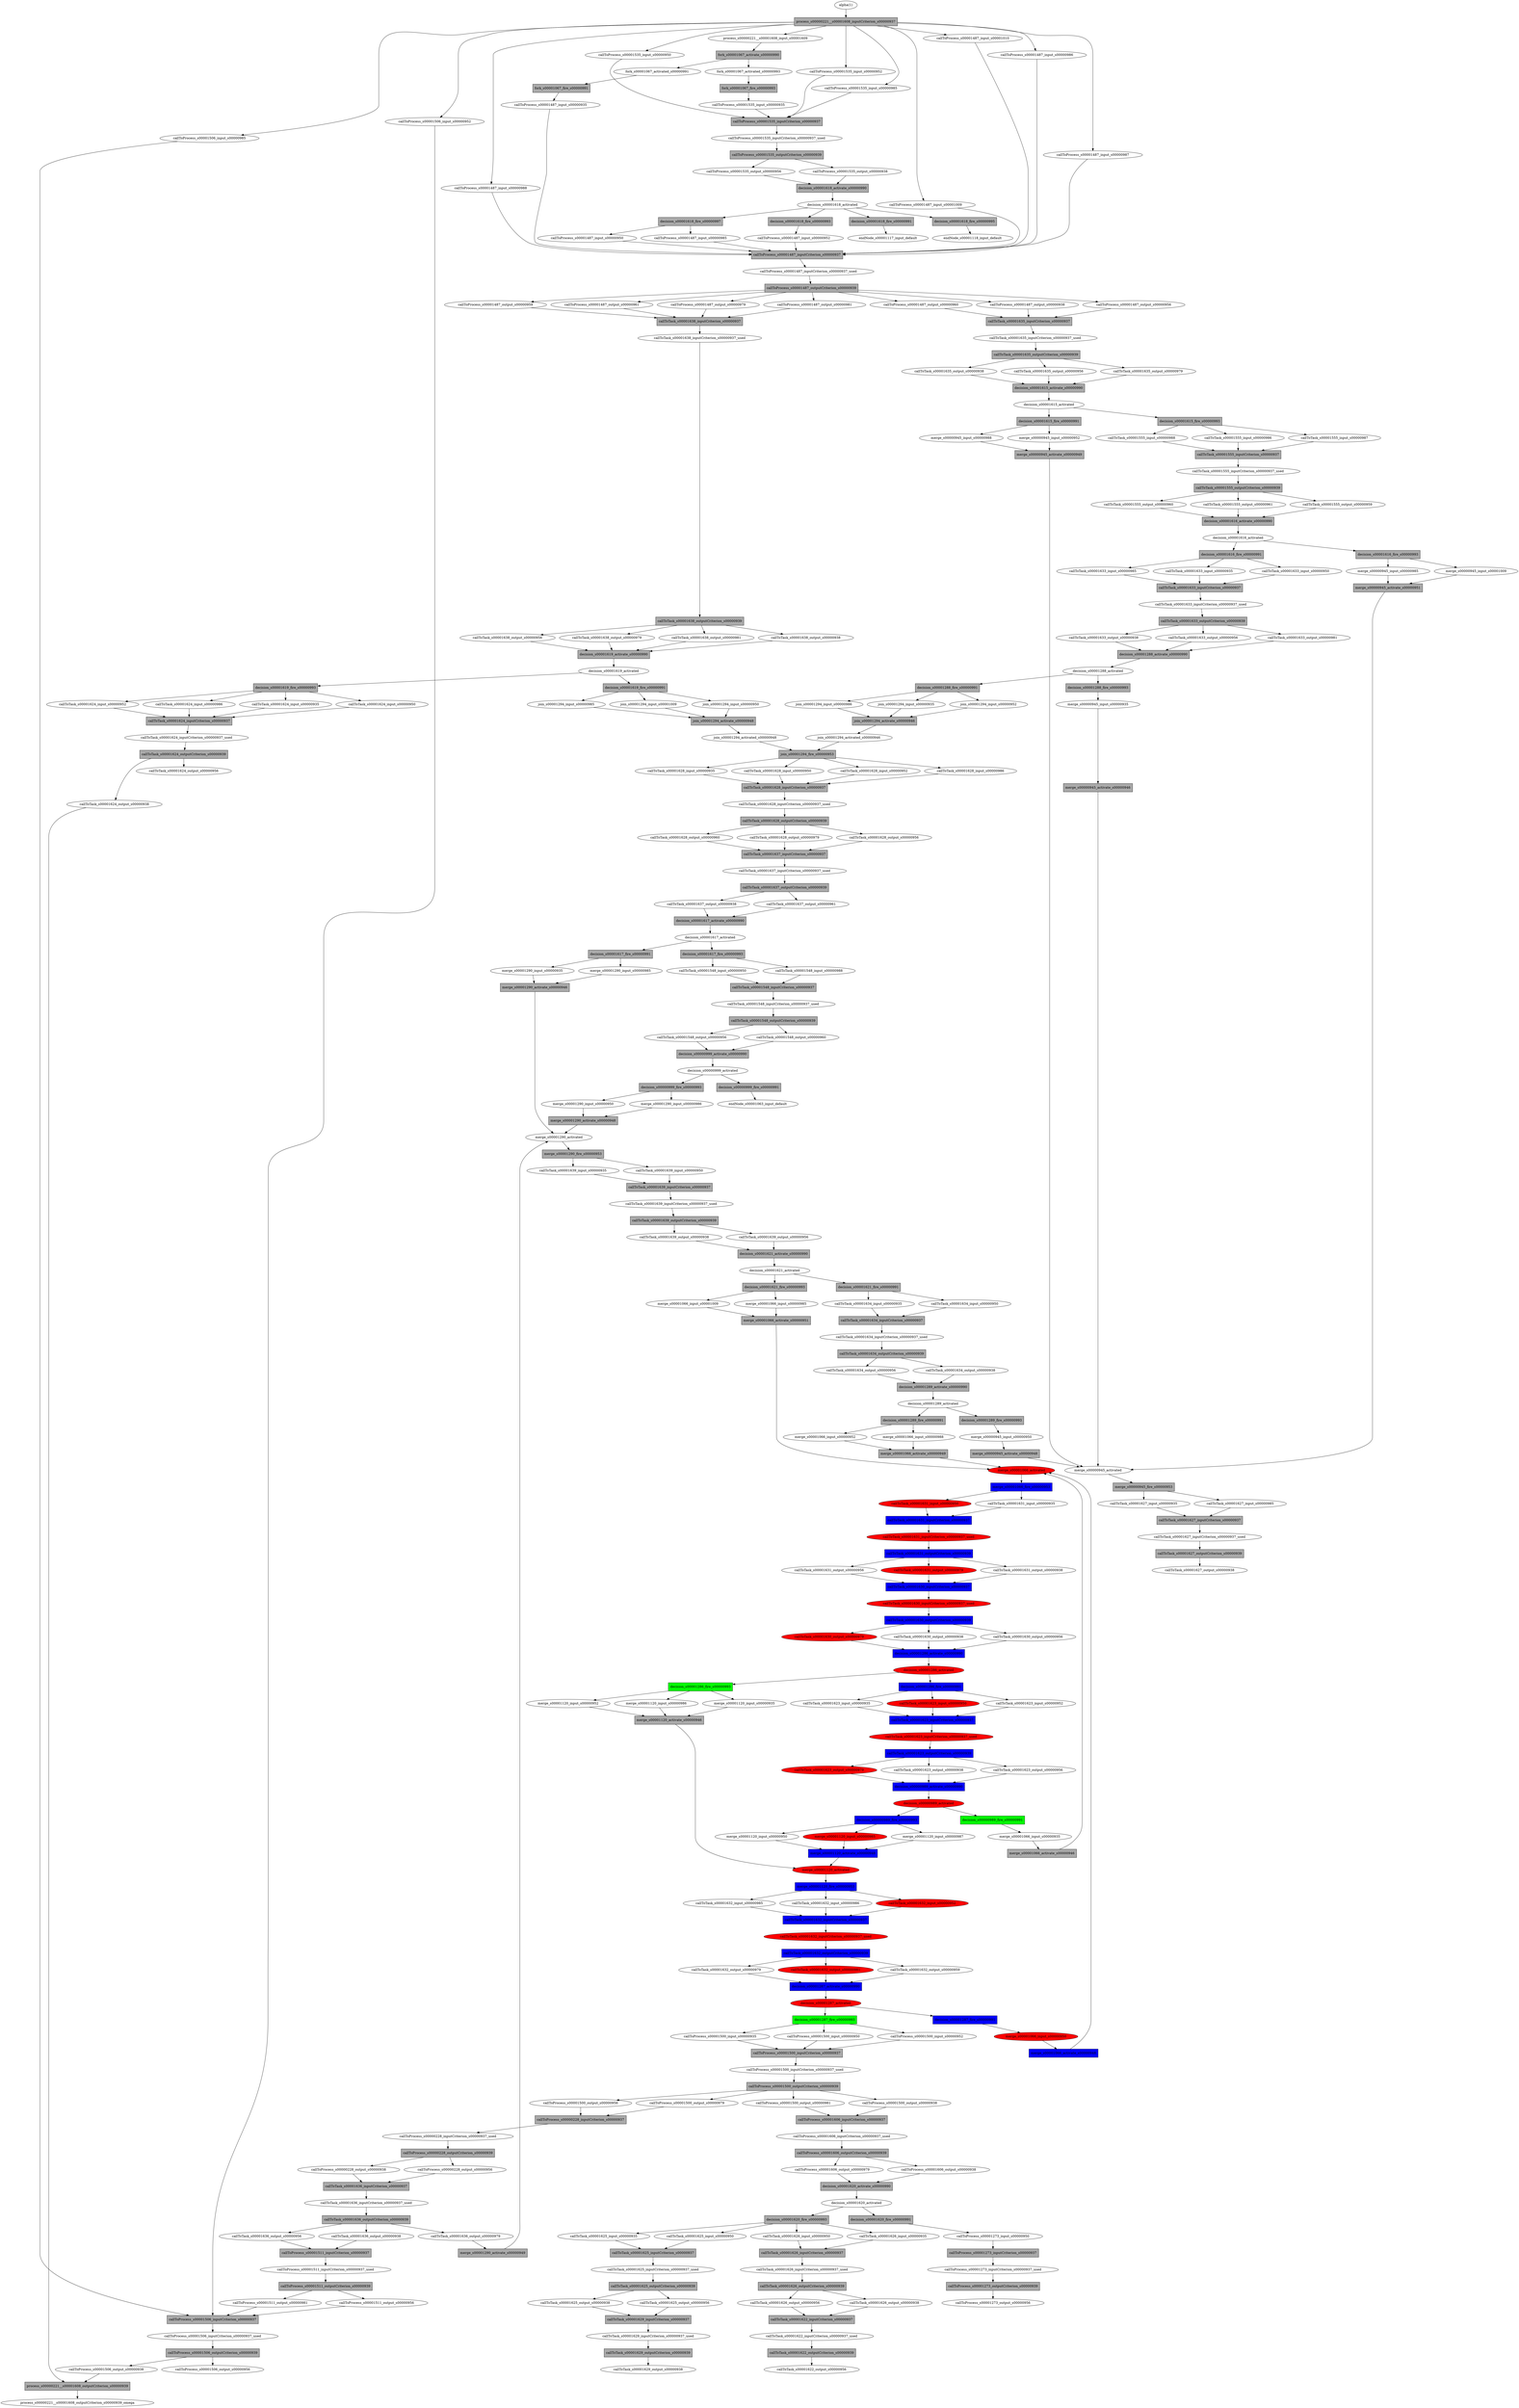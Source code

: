 digraph petrinet {
alpha [label="alpha(1)"];
callToProcess_s00000228_inputCriterion_s00000937_used [label="callToProcess_s00000228_inputCriterion_s00000937_used"];
callToProcess_s00000228_output_s00000938 [label="callToProcess_s00000228_output_s00000938"];
callToProcess_s00000228_output_s00000956 [label="callToProcess_s00000228_output_s00000956"];
callToProcess_s00001273_inputCriterion_s00000937_used [label="callToProcess_s00001273_inputCriterion_s00000937_used"];
callToProcess_s00001273_input_s00000950 [label="callToProcess_s00001273_input_s00000950"];
callToProcess_s00001273_output_s00000956 [label="callToProcess_s00001273_output_s00000956"];
callToProcess_s00001487_inputCriterion_s00000937_used [label="callToProcess_s00001487_inputCriterion_s00000937_used"];
callToProcess_s00001487_input_s00000935 [label="callToProcess_s00001487_input_s00000935"];
callToProcess_s00001487_input_s00000950 [label="callToProcess_s00001487_input_s00000950"];
callToProcess_s00001487_input_s00000952 [label="callToProcess_s00001487_input_s00000952"];
callToProcess_s00001487_input_s00000985 [label="callToProcess_s00001487_input_s00000985"];
callToProcess_s00001487_input_s00000986 [label="callToProcess_s00001487_input_s00000986"];
callToProcess_s00001487_input_s00000987 [label="callToProcess_s00001487_input_s00000987"];
callToProcess_s00001487_input_s00000988 [label="callToProcess_s00001487_input_s00000988"];
callToProcess_s00001487_input_s00001009 [label="callToProcess_s00001487_input_s00001009"];
callToProcess_s00001487_input_s00001010 [label="callToProcess_s00001487_input_s00001010"];
callToProcess_s00001487_output_s00000938 [label="callToProcess_s00001487_output_s00000938"];
callToProcess_s00001487_output_s00000956 [label="callToProcess_s00001487_output_s00000956"];
callToProcess_s00001487_output_s00000959 [label="callToProcess_s00001487_output_s00000959"];
callToProcess_s00001487_output_s00000960 [label="callToProcess_s00001487_output_s00000960"];
callToProcess_s00001487_output_s00000961 [label="callToProcess_s00001487_output_s00000961"];
callToProcess_s00001487_output_s00000979 [label="callToProcess_s00001487_output_s00000979"];
callToProcess_s00001487_output_s00000981 [label="callToProcess_s00001487_output_s00000981"];
callToProcess_s00001500_inputCriterion_s00000937_used [label="callToProcess_s00001500_inputCriterion_s00000937_used"];
callToProcess_s00001500_input_s00000935 [label="callToProcess_s00001500_input_s00000935"];
callToProcess_s00001500_input_s00000950 [label="callToProcess_s00001500_input_s00000950"];
callToProcess_s00001500_input_s00000952 [label="callToProcess_s00001500_input_s00000952"];
callToProcess_s00001500_output_s00000938 [label="callToProcess_s00001500_output_s00000938"];
callToProcess_s00001500_output_s00000956 [label="callToProcess_s00001500_output_s00000956"];
callToProcess_s00001500_output_s00000979 [label="callToProcess_s00001500_output_s00000979"];
callToProcess_s00001500_output_s00000981 [label="callToProcess_s00001500_output_s00000981"];
callToProcess_s00001506_inputCriterion_s00000937_used [label="callToProcess_s00001506_inputCriterion_s00000937_used"];
callToProcess_s00001506_input_s00000952 [label="callToProcess_s00001506_input_s00000952"];
callToProcess_s00001506_input_s00000985 [label="callToProcess_s00001506_input_s00000985"];
callToProcess_s00001506_output_s00000938 [label="callToProcess_s00001506_output_s00000938"];
callToProcess_s00001506_output_s00000956 [label="callToProcess_s00001506_output_s00000956"];
callToProcess_s00001511_inputCriterion_s00000937_used [label="callToProcess_s00001511_inputCriterion_s00000937_used"];
callToProcess_s00001511_output_s00000956 [label="callToProcess_s00001511_output_s00000956"];
callToProcess_s00001511_output_s00000981 [label="callToProcess_s00001511_output_s00000981"];
callToProcess_s00001535_inputCriterion_s00000937_used [label="callToProcess_s00001535_inputCriterion_s00000937_used"];
callToProcess_s00001535_input_s00000935 [label="callToProcess_s00001535_input_s00000935"];
callToProcess_s00001535_input_s00000950 [label="callToProcess_s00001535_input_s00000950"];
callToProcess_s00001535_input_s00000952 [label="callToProcess_s00001535_input_s00000952"];
callToProcess_s00001535_input_s00000985 [label="callToProcess_s00001535_input_s00000985"];
callToProcess_s00001535_output_s00000938 [label="callToProcess_s00001535_output_s00000938"];
callToProcess_s00001535_output_s00000956 [label="callToProcess_s00001535_output_s00000956"];
callToProcess_s00001606_inputCriterion_s00000937_used [label="callToProcess_s00001606_inputCriterion_s00000937_used"];
callToProcess_s00001606_output_s00000938 [label="callToProcess_s00001606_output_s00000938"];
callToProcess_s00001606_output_s00000979 [label="callToProcess_s00001606_output_s00000979"];
callToTask_s00001548_inputCriterion_s00000937_used [label="callToTask_s00001548_inputCriterion_s00000937_used"];
callToTask_s00001548_input_s00000950 [label="callToTask_s00001548_input_s00000950"];
callToTask_s00001548_input_s00000988 [label="callToTask_s00001548_input_s00000988"];
callToTask_s00001548_output_s00000956 [label="callToTask_s00001548_output_s00000956"];
callToTask_s00001548_output_s00000960 [label="callToTask_s00001548_output_s00000960"];
callToTask_s00001555_inputCriterion_s00000937_used [label="callToTask_s00001555_inputCriterion_s00000937_used"];
callToTask_s00001555_input_s00000986 [label="callToTask_s00001555_input_s00000986"];
callToTask_s00001555_input_s00000987 [label="callToTask_s00001555_input_s00000987"];
callToTask_s00001555_input_s00000988 [label="callToTask_s00001555_input_s00000988"];
callToTask_s00001555_output_s00000959 [label="callToTask_s00001555_output_s00000959"];
callToTask_s00001555_output_s00000960 [label="callToTask_s00001555_output_s00000960"];
callToTask_s00001555_output_s00000961 [label="callToTask_s00001555_output_s00000961"];
callToTask_s00001622_inputCriterion_s00000937_used [label="callToTask_s00001622_inputCriterion_s00000937_used"];
callToTask_s00001622_output_s00000956 [label="callToTask_s00001622_output_s00000956"];
callToTask_s00001623_inputCriterion_s00000937_used [label="callToTask_s00001623_inputCriterion_s00000937_used", style=filled, fillcolor=red];
callToTask_s00001623_input_s00000935 [label="callToTask_s00001623_input_s00000935"];
callToTask_s00001623_input_s00000950 [label="callToTask_s00001623_input_s00000950", style=filled, fillcolor=red];
callToTask_s00001623_input_s00000952 [label="callToTask_s00001623_input_s00000952"];
callToTask_s00001623_output_s00000938 [label="callToTask_s00001623_output_s00000938"];
callToTask_s00001623_output_s00000956 [label="callToTask_s00001623_output_s00000956"];
callToTask_s00001623_output_s00000979 [label="callToTask_s00001623_output_s00000979", style=filled, fillcolor=red];
callToTask_s00001624_inputCriterion_s00000937_used [label="callToTask_s00001624_inputCriterion_s00000937_used"];
callToTask_s00001624_input_s00000935 [label="callToTask_s00001624_input_s00000935"];
callToTask_s00001624_input_s00000950 [label="callToTask_s00001624_input_s00000950"];
callToTask_s00001624_input_s00000952 [label="callToTask_s00001624_input_s00000952"];
callToTask_s00001624_input_s00000986 [label="callToTask_s00001624_input_s00000986"];
callToTask_s00001624_output_s00000938 [label="callToTask_s00001624_output_s00000938"];
callToTask_s00001624_output_s00000956 [label="callToTask_s00001624_output_s00000956"];
callToTask_s00001625_inputCriterion_s00000937_used [label="callToTask_s00001625_inputCriterion_s00000937_used"];
callToTask_s00001625_input_s00000935 [label="callToTask_s00001625_input_s00000935"];
callToTask_s00001625_input_s00000950 [label="callToTask_s00001625_input_s00000950"];
callToTask_s00001625_output_s00000938 [label="callToTask_s00001625_output_s00000938"];
callToTask_s00001625_output_s00000956 [label="callToTask_s00001625_output_s00000956"];
callToTask_s00001626_inputCriterion_s00000937_used [label="callToTask_s00001626_inputCriterion_s00000937_used"];
callToTask_s00001626_input_s00000935 [label="callToTask_s00001626_input_s00000935"];
callToTask_s00001626_input_s00000950 [label="callToTask_s00001626_input_s00000950"];
callToTask_s00001626_output_s00000938 [label="callToTask_s00001626_output_s00000938"];
callToTask_s00001626_output_s00000956 [label="callToTask_s00001626_output_s00000956"];
callToTask_s00001627_inputCriterion_s00000937_used [label="callToTask_s00001627_inputCriterion_s00000937_used"];
callToTask_s00001627_input_s00000935 [label="callToTask_s00001627_input_s00000935"];
callToTask_s00001627_input_s00000985 [label="callToTask_s00001627_input_s00000985"];
callToTask_s00001627_output_s00000938 [label="callToTask_s00001627_output_s00000938"];
callToTask_s00001628_inputCriterion_s00000937_used [label="callToTask_s00001628_inputCriterion_s00000937_used"];
callToTask_s00001628_input_s00000935 [label="callToTask_s00001628_input_s00000935"];
callToTask_s00001628_input_s00000950 [label="callToTask_s00001628_input_s00000950"];
callToTask_s00001628_input_s00000952 [label="callToTask_s00001628_input_s00000952"];
callToTask_s00001628_input_s00000986 [label="callToTask_s00001628_input_s00000986"];
callToTask_s00001628_output_s00000956 [label="callToTask_s00001628_output_s00000956"];
callToTask_s00001628_output_s00000960 [label="callToTask_s00001628_output_s00000960"];
callToTask_s00001628_output_s00000979 [label="callToTask_s00001628_output_s00000979"];
callToTask_s00001629_inputCriterion_s00000937_used [label="callToTask_s00001629_inputCriterion_s00000937_used"];
callToTask_s00001629_output_s00000938 [label="callToTask_s00001629_output_s00000938"];
callToTask_s00001630_inputCriterion_s00000937_used [label="callToTask_s00001630_inputCriterion_s00000937_used", style=filled, fillcolor=red];
callToTask_s00001630_output_s00000938 [label="callToTask_s00001630_output_s00000938"];
callToTask_s00001630_output_s00000956 [label="callToTask_s00001630_output_s00000956"];
callToTask_s00001630_output_s00000979 [label="callToTask_s00001630_output_s00000979", style=filled, fillcolor=red];
callToTask_s00001631_inputCriterion_s00000937_used [label="callToTask_s00001631_inputCriterion_s00000937_used", style=filled, fillcolor=red];
callToTask_s00001631_input_s00000935 [label="callToTask_s00001631_input_s00000935"];
callToTask_s00001631_input_s00000950 [label="callToTask_s00001631_input_s00000950", style=filled, fillcolor=red];
callToTask_s00001631_output_s00000938 [label="callToTask_s00001631_output_s00000938"];
callToTask_s00001631_output_s00000956 [label="callToTask_s00001631_output_s00000956"];
callToTask_s00001631_output_s00000979 [label="callToTask_s00001631_output_s00000979", style=filled, fillcolor=red];
callToTask_s00001632_inputCriterion_s00000937_used [label="callToTask_s00001632_inputCriterion_s00000937_used", style=filled, fillcolor=red];
callToTask_s00001632_input_s00000952 [label="callToTask_s00001632_input_s00000952", style=filled, fillcolor=red];
callToTask_s00001632_input_s00000985 [label="callToTask_s00001632_input_s00000985"];
callToTask_s00001632_input_s00000986 [label="callToTask_s00001632_input_s00000986"];
callToTask_s00001632_output_s00000959 [label="callToTask_s00001632_output_s00000959"];
callToTask_s00001632_output_s00000979 [label="callToTask_s00001632_output_s00000979"];
callToTask_s00001632_output_s00000981 [label="callToTask_s00001632_output_s00000981", style=filled, fillcolor=red];
callToTask_s00001633_inputCriterion_s00000937_used [label="callToTask_s00001633_inputCriterion_s00000937_used"];
callToTask_s00001633_input_s00000935 [label="callToTask_s00001633_input_s00000935"];
callToTask_s00001633_input_s00000950 [label="callToTask_s00001633_input_s00000950"];
callToTask_s00001633_input_s00000985 [label="callToTask_s00001633_input_s00000985"];
callToTask_s00001633_output_s00000938 [label="callToTask_s00001633_output_s00000938"];
callToTask_s00001633_output_s00000956 [label="callToTask_s00001633_output_s00000956"];
callToTask_s00001633_output_s00000981 [label="callToTask_s00001633_output_s00000981"];
callToTask_s00001634_inputCriterion_s00000937_used [label="callToTask_s00001634_inputCriterion_s00000937_used"];
callToTask_s00001634_input_s00000935 [label="callToTask_s00001634_input_s00000935"];
callToTask_s00001634_input_s00000950 [label="callToTask_s00001634_input_s00000950"];
callToTask_s00001634_output_s00000938 [label="callToTask_s00001634_output_s00000938"];
callToTask_s00001634_output_s00000956 [label="callToTask_s00001634_output_s00000956"];
callToTask_s00001635_inputCriterion_s00000937_used [label="callToTask_s00001635_inputCriterion_s00000937_used"];
callToTask_s00001635_output_s00000938 [label="callToTask_s00001635_output_s00000938"];
callToTask_s00001635_output_s00000956 [label="callToTask_s00001635_output_s00000956"];
callToTask_s00001635_output_s00000979 [label="callToTask_s00001635_output_s00000979"];
callToTask_s00001636_inputCriterion_s00000937_used [label="callToTask_s00001636_inputCriterion_s00000937_used"];
callToTask_s00001636_output_s00000938 [label="callToTask_s00001636_output_s00000938"];
callToTask_s00001636_output_s00000956 [label="callToTask_s00001636_output_s00000956"];
callToTask_s00001636_output_s00000979 [label="callToTask_s00001636_output_s00000979"];
callToTask_s00001637_inputCriterion_s00000937_used [label="callToTask_s00001637_inputCriterion_s00000937_used"];
callToTask_s00001637_output_s00000938 [label="callToTask_s00001637_output_s00000938"];
callToTask_s00001637_output_s00000961 [label="callToTask_s00001637_output_s00000961"];
callToTask_s00001638_inputCriterion_s00000937_used [label="callToTask_s00001638_inputCriterion_s00000937_used"];
callToTask_s00001638_output_s00000938 [label="callToTask_s00001638_output_s00000938"];
callToTask_s00001638_output_s00000956 [label="callToTask_s00001638_output_s00000956"];
callToTask_s00001638_output_s00000979 [label="callToTask_s00001638_output_s00000979"];
callToTask_s00001638_output_s00000981 [label="callToTask_s00001638_output_s00000981"];
callToTask_s00001639_inputCriterion_s00000937_used [label="callToTask_s00001639_inputCriterion_s00000937_used"];
callToTask_s00001639_input_s00000935 [label="callToTask_s00001639_input_s00000935"];
callToTask_s00001639_input_s00000950 [label="callToTask_s00001639_input_s00000950"];
callToTask_s00001639_output_s00000938 [label="callToTask_s00001639_output_s00000938"];
callToTask_s00001639_output_s00000956 [label="callToTask_s00001639_output_s00000956"];
decision_s00000989_activated [label="decision_s00000989_activated", style=filled, fillcolor=red];
decision_s00000999_activated [label="decision_s00000999_activated"];
decision_s00001286_activated [label="decision_s00001286_activated", style=filled, fillcolor=red];
decision_s00001287_activated [label="decision_s00001287_activated", style=filled, fillcolor=red];
decision_s00001288_activated [label="decision_s00001288_activated"];
decision_s00001289_activated [label="decision_s00001289_activated"];
decision_s00001615_activated [label="decision_s00001615_activated"];
decision_s00001616_activated [label="decision_s00001616_activated"];
decision_s00001617_activated [label="decision_s00001617_activated"];
decision_s00001618_activated [label="decision_s00001618_activated"];
decision_s00001619_activated [label="decision_s00001619_activated"];
decision_s00001620_activated [label="decision_s00001620_activated"];
decision_s00001621_activated [label="decision_s00001621_activated"];
endNode_s00001063_input_default [label="endNode_s00001063_input_default"];
endNode_s00001117_input_default [label="endNode_s00001117_input_default"];
endNode_s00001118_input_default [label="endNode_s00001118_input_default"];
fork_s00001067_activated_s00000991 [label="fork_s00001067_activated_s00000991"];
fork_s00001067_activated_s00000993 [label="fork_s00001067_activated_s00000993"];
join_s00001294_activated_s00000946 [label="join_s00001294_activated_s00000946"];
join_s00001294_activated_s00000948 [label="join_s00001294_activated_s00000948"];
join_s00001294_input_s00000935 [label="join_s00001294_input_s00000935"];
join_s00001294_input_s00000950 [label="join_s00001294_input_s00000950"];
join_s00001294_input_s00000952 [label="join_s00001294_input_s00000952"];
join_s00001294_input_s00000985 [label="join_s00001294_input_s00000985"];
join_s00001294_input_s00000986 [label="join_s00001294_input_s00000986"];
join_s00001294_input_s00001009 [label="join_s00001294_input_s00001009"];
merge_s00000945_activated [label="merge_s00000945_activated"];
merge_s00000945_input_s00000935 [label="merge_s00000945_input_s00000935"];
merge_s00000945_input_s00000950 [label="merge_s00000945_input_s00000950"];
merge_s00000945_input_s00000952 [label="merge_s00000945_input_s00000952"];
merge_s00000945_input_s00000985 [label="merge_s00000945_input_s00000985"];
merge_s00000945_input_s00000988 [label="merge_s00000945_input_s00000988"];
merge_s00000945_input_s00001009 [label="merge_s00000945_input_s00001009"];
merge_s00001066_activated [label="merge_s00001066_activated", style=filled, fillcolor=red];
merge_s00001066_input_s00000935 [label="merge_s00001066_input_s00000935"];
merge_s00001066_input_s00000950 [label="merge_s00001066_input_s00000950", style=filled, fillcolor=red];
merge_s00001066_input_s00000952 [label="merge_s00001066_input_s00000952"];
merge_s00001066_input_s00000985 [label="merge_s00001066_input_s00000985"];
merge_s00001066_input_s00000988 [label="merge_s00001066_input_s00000988"];
merge_s00001066_input_s00001009 [label="merge_s00001066_input_s00001009"];
merge_s00001120_activated [label="merge_s00001120_activated", style=filled, fillcolor=red];
merge_s00001120_input_s00000935 [label="merge_s00001120_input_s00000935"];
merge_s00001120_input_s00000950 [label="merge_s00001120_input_s00000950"];
merge_s00001120_input_s00000952 [label="merge_s00001120_input_s00000952"];
merge_s00001120_input_s00000985 [label="merge_s00001120_input_s00000985", style=filled, fillcolor=red];
merge_s00001120_input_s00000986 [label="merge_s00001120_input_s00000986"];
merge_s00001120_input_s00000987 [label="merge_s00001120_input_s00000987"];
merge_s00001290_activated [label="merge_s00001290_activated"];
merge_s00001290_input_s00000935 [label="merge_s00001290_input_s00000935"];
merge_s00001290_input_s00000950 [label="merge_s00001290_input_s00000950"];
merge_s00001290_input_s00000985 [label="merge_s00001290_input_s00000985"];
merge_s00001290_input_s00000986 [label="merge_s00001290_input_s00000986"];
process_s00000221__s00001608_input_s00001609 [label="process_s00000221__s00001608_input_s00001609"];
process_s00000221__s00001608_outputCriterion_s00000939_omega [label="process_s00000221__s00001608_outputCriterion_s00000939_omega"];
callToProcess_s00000228_inputCriterion_s00000937 [label="callToProcess_s00000228_inputCriterion_s00000937", shape=box, style=filled, fillcolor="#AAAAAA"];
callToProcess_s00001500_output_s00000956 -> callToProcess_s00000228_inputCriterion_s00000937
callToProcess_s00001500_output_s00000979 -> callToProcess_s00000228_inputCriterion_s00000937
callToProcess_s00000228_inputCriterion_s00000937 -> callToProcess_s00000228_inputCriterion_s00000937_used
callToProcess_s00000228_outputCriterion_s00000939 [label="callToProcess_s00000228_outputCriterion_s00000939", shape=box, style=filled, fillcolor="#AAAAAA"];
callToProcess_s00000228_inputCriterion_s00000937_used -> callToProcess_s00000228_outputCriterion_s00000939
callToProcess_s00000228_outputCriterion_s00000939 -> callToProcess_s00000228_output_s00000938
callToProcess_s00000228_outputCriterion_s00000939 -> callToProcess_s00000228_output_s00000956
callToProcess_s00001273_inputCriterion_s00000937 [label="callToProcess_s00001273_inputCriterion_s00000937", shape=box, style=filled, fillcolor="#AAAAAA"];
callToProcess_s00001273_input_s00000950 -> callToProcess_s00001273_inputCriterion_s00000937
callToProcess_s00001273_inputCriterion_s00000937 -> callToProcess_s00001273_inputCriterion_s00000937_used
callToProcess_s00001273_outputCriterion_s00000939 [label="callToProcess_s00001273_outputCriterion_s00000939", shape=box, style=filled, fillcolor="#AAAAAA"];
callToProcess_s00001273_inputCriterion_s00000937_used -> callToProcess_s00001273_outputCriterion_s00000939
callToProcess_s00001273_outputCriterion_s00000939 -> callToProcess_s00001273_output_s00000956
callToProcess_s00001487_inputCriterion_s00000937 [label="callToProcess_s00001487_inputCriterion_s00000937", shape=box, style=filled, fillcolor="#AAAAAA"];
callToProcess_s00001487_input_s00000935 -> callToProcess_s00001487_inputCriterion_s00000937
callToProcess_s00001487_input_s00000950 -> callToProcess_s00001487_inputCriterion_s00000937
callToProcess_s00001487_input_s00000952 -> callToProcess_s00001487_inputCriterion_s00000937
callToProcess_s00001487_input_s00000985 -> callToProcess_s00001487_inputCriterion_s00000937
callToProcess_s00001487_input_s00000986 -> callToProcess_s00001487_inputCriterion_s00000937
callToProcess_s00001487_input_s00000987 -> callToProcess_s00001487_inputCriterion_s00000937
callToProcess_s00001487_input_s00000988 -> callToProcess_s00001487_inputCriterion_s00000937
callToProcess_s00001487_input_s00001009 -> callToProcess_s00001487_inputCriterion_s00000937
callToProcess_s00001487_input_s00001010 -> callToProcess_s00001487_inputCriterion_s00000937
callToProcess_s00001487_inputCriterion_s00000937 -> callToProcess_s00001487_inputCriterion_s00000937_used
callToProcess_s00001487_outputCriterion_s00000939 [label="callToProcess_s00001487_outputCriterion_s00000939", shape=box, style=filled, fillcolor="#AAAAAA"];
callToProcess_s00001487_inputCriterion_s00000937_used -> callToProcess_s00001487_outputCriterion_s00000939
callToProcess_s00001487_outputCriterion_s00000939 -> callToProcess_s00001487_output_s00000938
callToProcess_s00001487_outputCriterion_s00000939 -> callToProcess_s00001487_output_s00000956
callToProcess_s00001487_outputCriterion_s00000939 -> callToProcess_s00001487_output_s00000959
callToProcess_s00001487_outputCriterion_s00000939 -> callToProcess_s00001487_output_s00000960
callToProcess_s00001487_outputCriterion_s00000939 -> callToProcess_s00001487_output_s00000961
callToProcess_s00001487_outputCriterion_s00000939 -> callToProcess_s00001487_output_s00000979
callToProcess_s00001487_outputCriterion_s00000939 -> callToProcess_s00001487_output_s00000981
callToProcess_s00001500_inputCriterion_s00000937 [label="callToProcess_s00001500_inputCriterion_s00000937", shape=box, style=filled, fillcolor="#AAAAAA"];
callToProcess_s00001500_input_s00000935 -> callToProcess_s00001500_inputCriterion_s00000937
callToProcess_s00001500_input_s00000950 -> callToProcess_s00001500_inputCriterion_s00000937
callToProcess_s00001500_input_s00000952 -> callToProcess_s00001500_inputCriterion_s00000937
callToProcess_s00001500_inputCriterion_s00000937 -> callToProcess_s00001500_inputCriterion_s00000937_used
callToProcess_s00001500_outputCriterion_s00000939 [label="callToProcess_s00001500_outputCriterion_s00000939", shape=box, style=filled, fillcolor="#AAAAAA"];
callToProcess_s00001500_inputCriterion_s00000937_used -> callToProcess_s00001500_outputCriterion_s00000939
callToProcess_s00001500_outputCriterion_s00000939 -> callToProcess_s00001500_output_s00000938
callToProcess_s00001500_outputCriterion_s00000939 -> callToProcess_s00001500_output_s00000956
callToProcess_s00001500_outputCriterion_s00000939 -> callToProcess_s00001500_output_s00000979
callToProcess_s00001500_outputCriterion_s00000939 -> callToProcess_s00001500_output_s00000981
callToProcess_s00001506_inputCriterion_s00000937 [label="callToProcess_s00001506_inputCriterion_s00000937", shape=box, style=filled, fillcolor="#AAAAAA"];
callToProcess_s00001506_input_s00000952 -> callToProcess_s00001506_inputCriterion_s00000937
callToProcess_s00001506_input_s00000985 -> callToProcess_s00001506_inputCriterion_s00000937
callToProcess_s00001511_output_s00000956 -> callToProcess_s00001506_inputCriterion_s00000937
callToProcess_s00001511_output_s00000981 -> callToProcess_s00001506_inputCriterion_s00000937
callToProcess_s00001506_inputCriterion_s00000937 -> callToProcess_s00001506_inputCriterion_s00000937_used
callToProcess_s00001506_outputCriterion_s00000939 [label="callToProcess_s00001506_outputCriterion_s00000939", shape=box, style=filled, fillcolor="#AAAAAA"];
callToProcess_s00001506_inputCriterion_s00000937_used -> callToProcess_s00001506_outputCriterion_s00000939
callToProcess_s00001506_outputCriterion_s00000939 -> callToProcess_s00001506_output_s00000938
callToProcess_s00001506_outputCriterion_s00000939 -> callToProcess_s00001506_output_s00000956
callToProcess_s00001511_inputCriterion_s00000937 [label="callToProcess_s00001511_inputCriterion_s00000937", shape=box, style=filled, fillcolor="#AAAAAA"];
callToTask_s00001636_output_s00000938 -> callToProcess_s00001511_inputCriterion_s00000937
callToTask_s00001636_output_s00000956 -> callToProcess_s00001511_inputCriterion_s00000937
callToProcess_s00001511_inputCriterion_s00000937 -> callToProcess_s00001511_inputCriterion_s00000937_used
callToProcess_s00001511_outputCriterion_s00000939 [label="callToProcess_s00001511_outputCriterion_s00000939", shape=box, style=filled, fillcolor="#AAAAAA"];
callToProcess_s00001511_inputCriterion_s00000937_used -> callToProcess_s00001511_outputCriterion_s00000939
callToProcess_s00001511_outputCriterion_s00000939 -> callToProcess_s00001511_output_s00000956
callToProcess_s00001511_outputCriterion_s00000939 -> callToProcess_s00001511_output_s00000981
callToProcess_s00001535_inputCriterion_s00000937 [label="callToProcess_s00001535_inputCriterion_s00000937", shape=box, style=filled, fillcolor="#AAAAAA"];
callToProcess_s00001535_input_s00000935 -> callToProcess_s00001535_inputCriterion_s00000937
callToProcess_s00001535_input_s00000950 -> callToProcess_s00001535_inputCriterion_s00000937
callToProcess_s00001535_input_s00000952 -> callToProcess_s00001535_inputCriterion_s00000937
callToProcess_s00001535_input_s00000985 -> callToProcess_s00001535_inputCriterion_s00000937
callToProcess_s00001535_inputCriterion_s00000937 -> callToProcess_s00001535_inputCriterion_s00000937_used
callToProcess_s00001535_outputCriterion_s00000939 [label="callToProcess_s00001535_outputCriterion_s00000939", shape=box, style=filled, fillcolor="#AAAAAA"];
callToProcess_s00001535_inputCriterion_s00000937_used -> callToProcess_s00001535_outputCriterion_s00000939
callToProcess_s00001535_outputCriterion_s00000939 -> callToProcess_s00001535_output_s00000938
callToProcess_s00001535_outputCriterion_s00000939 -> callToProcess_s00001535_output_s00000956
callToProcess_s00001606_inputCriterion_s00000937 [label="callToProcess_s00001606_inputCriterion_s00000937", shape=box, style=filled, fillcolor="#AAAAAA"];
callToProcess_s00001500_output_s00000938 -> callToProcess_s00001606_inputCriterion_s00000937
callToProcess_s00001500_output_s00000981 -> callToProcess_s00001606_inputCriterion_s00000937
callToProcess_s00001606_inputCriterion_s00000937 -> callToProcess_s00001606_inputCriterion_s00000937_used
callToProcess_s00001606_outputCriterion_s00000939 [label="callToProcess_s00001606_outputCriterion_s00000939", shape=box, style=filled, fillcolor="#AAAAAA"];
callToProcess_s00001606_inputCriterion_s00000937_used -> callToProcess_s00001606_outputCriterion_s00000939
callToProcess_s00001606_outputCriterion_s00000939 -> callToProcess_s00001606_output_s00000938
callToProcess_s00001606_outputCriterion_s00000939 -> callToProcess_s00001606_output_s00000979
callToTask_s00001548_inputCriterion_s00000937 [label="callToTask_s00001548_inputCriterion_s00000937", shape=box, style=filled, fillcolor="#AAAAAA"];
callToTask_s00001548_input_s00000950 -> callToTask_s00001548_inputCriterion_s00000937
callToTask_s00001548_input_s00000988 -> callToTask_s00001548_inputCriterion_s00000937
callToTask_s00001548_inputCriterion_s00000937 -> callToTask_s00001548_inputCriterion_s00000937_used
callToTask_s00001548_outputCriterion_s00000939 [label="callToTask_s00001548_outputCriterion_s00000939", shape=box, style=filled, fillcolor="#AAAAAA"];
callToTask_s00001548_inputCriterion_s00000937_used -> callToTask_s00001548_outputCriterion_s00000939
callToTask_s00001548_outputCriterion_s00000939 -> callToTask_s00001548_output_s00000956
callToTask_s00001548_outputCriterion_s00000939 -> callToTask_s00001548_output_s00000960
callToTask_s00001555_inputCriterion_s00000937 [label="callToTask_s00001555_inputCriterion_s00000937", shape=box, style=filled, fillcolor="#AAAAAA"];
callToTask_s00001555_input_s00000986 -> callToTask_s00001555_inputCriterion_s00000937
callToTask_s00001555_input_s00000987 -> callToTask_s00001555_inputCriterion_s00000937
callToTask_s00001555_input_s00000988 -> callToTask_s00001555_inputCriterion_s00000937
callToTask_s00001555_inputCriterion_s00000937 -> callToTask_s00001555_inputCriterion_s00000937_used
callToTask_s00001555_outputCriterion_s00000939 [label="callToTask_s00001555_outputCriterion_s00000939", shape=box, style=filled, fillcolor="#AAAAAA"];
callToTask_s00001555_inputCriterion_s00000937_used -> callToTask_s00001555_outputCriterion_s00000939
callToTask_s00001555_outputCriterion_s00000939 -> callToTask_s00001555_output_s00000959
callToTask_s00001555_outputCriterion_s00000939 -> callToTask_s00001555_output_s00000960
callToTask_s00001555_outputCriterion_s00000939 -> callToTask_s00001555_output_s00000961
callToTask_s00001622_inputCriterion_s00000937 [label="callToTask_s00001622_inputCriterion_s00000937", shape=box, style=filled, fillcolor="#AAAAAA"];
callToTask_s00001626_output_s00000938 -> callToTask_s00001622_inputCriterion_s00000937
callToTask_s00001626_output_s00000956 -> callToTask_s00001622_inputCriterion_s00000937
callToTask_s00001622_inputCriterion_s00000937 -> callToTask_s00001622_inputCriterion_s00000937_used
callToTask_s00001622_outputCriterion_s00000939 [label="callToTask_s00001622_outputCriterion_s00000939", shape=box, style=filled, fillcolor="#AAAAAA"];
callToTask_s00001622_inputCriterion_s00000937_used -> callToTask_s00001622_outputCriterion_s00000939
callToTask_s00001622_outputCriterion_s00000939 -> callToTask_s00001622_output_s00000956
callToTask_s00001623_inputCriterion_s00000937 [label="callToTask_s00001623_inputCriterion_s00000937", shape=box, style=filled, fillcolor=blue];
callToTask_s00001623_input_s00000935 -> callToTask_s00001623_inputCriterion_s00000937
callToTask_s00001623_input_s00000950 -> callToTask_s00001623_inputCriterion_s00000937
callToTask_s00001623_input_s00000952 -> callToTask_s00001623_inputCriterion_s00000937
callToTask_s00001623_inputCriterion_s00000937 -> callToTask_s00001623_inputCriterion_s00000937_used
callToTask_s00001623_outputCriterion_s00000939 [label="callToTask_s00001623_outputCriterion_s00000939", shape=box, style=filled, fillcolor=blue];
callToTask_s00001623_inputCriterion_s00000937_used -> callToTask_s00001623_outputCriterion_s00000939
callToTask_s00001623_outputCriterion_s00000939 -> callToTask_s00001623_output_s00000938
callToTask_s00001623_outputCriterion_s00000939 -> callToTask_s00001623_output_s00000956
callToTask_s00001623_outputCriterion_s00000939 -> callToTask_s00001623_output_s00000979
callToTask_s00001624_inputCriterion_s00000937 [label="callToTask_s00001624_inputCriterion_s00000937", shape=box, style=filled, fillcolor="#AAAAAA"];
callToTask_s00001624_input_s00000935 -> callToTask_s00001624_inputCriterion_s00000937
callToTask_s00001624_input_s00000950 -> callToTask_s00001624_inputCriterion_s00000937
callToTask_s00001624_input_s00000952 -> callToTask_s00001624_inputCriterion_s00000937
callToTask_s00001624_input_s00000986 -> callToTask_s00001624_inputCriterion_s00000937
callToTask_s00001624_inputCriterion_s00000937 -> callToTask_s00001624_inputCriterion_s00000937_used
callToTask_s00001624_outputCriterion_s00000939 [label="callToTask_s00001624_outputCriterion_s00000939", shape=box, style=filled, fillcolor="#AAAAAA"];
callToTask_s00001624_inputCriterion_s00000937_used -> callToTask_s00001624_outputCriterion_s00000939
callToTask_s00001624_outputCriterion_s00000939 -> callToTask_s00001624_output_s00000938
callToTask_s00001624_outputCriterion_s00000939 -> callToTask_s00001624_output_s00000956
callToTask_s00001625_inputCriterion_s00000937 [label="callToTask_s00001625_inputCriterion_s00000937", shape=box, style=filled, fillcolor="#AAAAAA"];
callToTask_s00001625_input_s00000935 -> callToTask_s00001625_inputCriterion_s00000937
callToTask_s00001625_input_s00000950 -> callToTask_s00001625_inputCriterion_s00000937
callToTask_s00001625_inputCriterion_s00000937 -> callToTask_s00001625_inputCriterion_s00000937_used
callToTask_s00001625_outputCriterion_s00000939 [label="callToTask_s00001625_outputCriterion_s00000939", shape=box, style=filled, fillcolor="#AAAAAA"];
callToTask_s00001625_inputCriterion_s00000937_used -> callToTask_s00001625_outputCriterion_s00000939
callToTask_s00001625_outputCriterion_s00000939 -> callToTask_s00001625_output_s00000938
callToTask_s00001625_outputCriterion_s00000939 -> callToTask_s00001625_output_s00000956
callToTask_s00001626_inputCriterion_s00000937 [label="callToTask_s00001626_inputCriterion_s00000937", shape=box, style=filled, fillcolor="#AAAAAA"];
callToTask_s00001626_input_s00000935 -> callToTask_s00001626_inputCriterion_s00000937
callToTask_s00001626_input_s00000950 -> callToTask_s00001626_inputCriterion_s00000937
callToTask_s00001626_inputCriterion_s00000937 -> callToTask_s00001626_inputCriterion_s00000937_used
callToTask_s00001626_outputCriterion_s00000939 [label="callToTask_s00001626_outputCriterion_s00000939", shape=box, style=filled, fillcolor="#AAAAAA"];
callToTask_s00001626_inputCriterion_s00000937_used -> callToTask_s00001626_outputCriterion_s00000939
callToTask_s00001626_outputCriterion_s00000939 -> callToTask_s00001626_output_s00000938
callToTask_s00001626_outputCriterion_s00000939 -> callToTask_s00001626_output_s00000956
callToTask_s00001627_inputCriterion_s00000937 [label="callToTask_s00001627_inputCriterion_s00000937", shape=box, style=filled, fillcolor="#AAAAAA"];
callToTask_s00001627_input_s00000935 -> callToTask_s00001627_inputCriterion_s00000937
callToTask_s00001627_input_s00000985 -> callToTask_s00001627_inputCriterion_s00000937
callToTask_s00001627_inputCriterion_s00000937 -> callToTask_s00001627_inputCriterion_s00000937_used
callToTask_s00001627_outputCriterion_s00000939 [label="callToTask_s00001627_outputCriterion_s00000939", shape=box, style=filled, fillcolor="#AAAAAA"];
callToTask_s00001627_inputCriterion_s00000937_used -> callToTask_s00001627_outputCriterion_s00000939
callToTask_s00001627_outputCriterion_s00000939 -> callToTask_s00001627_output_s00000938
callToTask_s00001628_inputCriterion_s00000937 [label="callToTask_s00001628_inputCriterion_s00000937", shape=box, style=filled, fillcolor="#AAAAAA"];
callToTask_s00001628_input_s00000935 -> callToTask_s00001628_inputCriterion_s00000937
callToTask_s00001628_input_s00000950 -> callToTask_s00001628_inputCriterion_s00000937
callToTask_s00001628_input_s00000952 -> callToTask_s00001628_inputCriterion_s00000937
callToTask_s00001628_input_s00000986 -> callToTask_s00001628_inputCriterion_s00000937
callToTask_s00001628_inputCriterion_s00000937 -> callToTask_s00001628_inputCriterion_s00000937_used
callToTask_s00001628_outputCriterion_s00000939 [label="callToTask_s00001628_outputCriterion_s00000939", shape=box, style=filled, fillcolor="#AAAAAA"];
callToTask_s00001628_inputCriterion_s00000937_used -> callToTask_s00001628_outputCriterion_s00000939
callToTask_s00001628_outputCriterion_s00000939 -> callToTask_s00001628_output_s00000956
callToTask_s00001628_outputCriterion_s00000939 -> callToTask_s00001628_output_s00000960
callToTask_s00001628_outputCriterion_s00000939 -> callToTask_s00001628_output_s00000979
callToTask_s00001629_inputCriterion_s00000937 [label="callToTask_s00001629_inputCriterion_s00000937", shape=box, style=filled, fillcolor="#AAAAAA"];
callToTask_s00001625_output_s00000938 -> callToTask_s00001629_inputCriterion_s00000937
callToTask_s00001625_output_s00000956 -> callToTask_s00001629_inputCriterion_s00000937
callToTask_s00001629_inputCriterion_s00000937 -> callToTask_s00001629_inputCriterion_s00000937_used
callToTask_s00001629_outputCriterion_s00000939 [label="callToTask_s00001629_outputCriterion_s00000939", shape=box, style=filled, fillcolor="#AAAAAA"];
callToTask_s00001629_inputCriterion_s00000937_used -> callToTask_s00001629_outputCriterion_s00000939
callToTask_s00001629_outputCriterion_s00000939 -> callToTask_s00001629_output_s00000938
callToTask_s00001630_inputCriterion_s00000937 [label="callToTask_s00001630_inputCriterion_s00000937", shape=box, style=filled, fillcolor=blue];
callToTask_s00001631_output_s00000938 -> callToTask_s00001630_inputCriterion_s00000937
callToTask_s00001631_output_s00000956 -> callToTask_s00001630_inputCriterion_s00000937
callToTask_s00001631_output_s00000979 -> callToTask_s00001630_inputCriterion_s00000937
callToTask_s00001630_inputCriterion_s00000937 -> callToTask_s00001630_inputCriterion_s00000937_used
callToTask_s00001630_outputCriterion_s00000939 [label="callToTask_s00001630_outputCriterion_s00000939", shape=box, style=filled, fillcolor=blue];
callToTask_s00001630_inputCriterion_s00000937_used -> callToTask_s00001630_outputCriterion_s00000939
callToTask_s00001630_outputCriterion_s00000939 -> callToTask_s00001630_output_s00000938
callToTask_s00001630_outputCriterion_s00000939 -> callToTask_s00001630_output_s00000956
callToTask_s00001630_outputCriterion_s00000939 -> callToTask_s00001630_output_s00000979
callToTask_s00001631_inputCriterion_s00000937 [label="callToTask_s00001631_inputCriterion_s00000937", shape=box, style=filled, fillcolor=blue];
callToTask_s00001631_input_s00000935 -> callToTask_s00001631_inputCriterion_s00000937
callToTask_s00001631_input_s00000950 -> callToTask_s00001631_inputCriterion_s00000937
callToTask_s00001631_inputCriterion_s00000937 -> callToTask_s00001631_inputCriterion_s00000937_used
callToTask_s00001631_outputCriterion_s00000939 [label="callToTask_s00001631_outputCriterion_s00000939", shape=box, style=filled, fillcolor=blue];
callToTask_s00001631_inputCriterion_s00000937_used -> callToTask_s00001631_outputCriterion_s00000939
callToTask_s00001631_outputCriterion_s00000939 -> callToTask_s00001631_output_s00000938
callToTask_s00001631_outputCriterion_s00000939 -> callToTask_s00001631_output_s00000956
callToTask_s00001631_outputCriterion_s00000939 -> callToTask_s00001631_output_s00000979
callToTask_s00001632_inputCriterion_s00000937 [label="callToTask_s00001632_inputCriterion_s00000937", shape=box, style=filled, fillcolor=blue];
callToTask_s00001632_input_s00000952 -> callToTask_s00001632_inputCriterion_s00000937
callToTask_s00001632_input_s00000985 -> callToTask_s00001632_inputCriterion_s00000937
callToTask_s00001632_input_s00000986 -> callToTask_s00001632_inputCriterion_s00000937
callToTask_s00001632_inputCriterion_s00000937 -> callToTask_s00001632_inputCriterion_s00000937_used
callToTask_s00001632_outputCriterion_s00000939 [label="callToTask_s00001632_outputCriterion_s00000939", shape=box, style=filled, fillcolor=blue];
callToTask_s00001632_inputCriterion_s00000937_used -> callToTask_s00001632_outputCriterion_s00000939
callToTask_s00001632_outputCriterion_s00000939 -> callToTask_s00001632_output_s00000959
callToTask_s00001632_outputCriterion_s00000939 -> callToTask_s00001632_output_s00000979
callToTask_s00001632_outputCriterion_s00000939 -> callToTask_s00001632_output_s00000981
callToTask_s00001633_inputCriterion_s00000937 [label="callToTask_s00001633_inputCriterion_s00000937", shape=box, style=filled, fillcolor="#AAAAAA"];
callToTask_s00001633_input_s00000935 -> callToTask_s00001633_inputCriterion_s00000937
callToTask_s00001633_input_s00000950 -> callToTask_s00001633_inputCriterion_s00000937
callToTask_s00001633_input_s00000985 -> callToTask_s00001633_inputCriterion_s00000937
callToTask_s00001633_inputCriterion_s00000937 -> callToTask_s00001633_inputCriterion_s00000937_used
callToTask_s00001633_outputCriterion_s00000939 [label="callToTask_s00001633_outputCriterion_s00000939", shape=box, style=filled, fillcolor="#AAAAAA"];
callToTask_s00001633_inputCriterion_s00000937_used -> callToTask_s00001633_outputCriterion_s00000939
callToTask_s00001633_outputCriterion_s00000939 -> callToTask_s00001633_output_s00000938
callToTask_s00001633_outputCriterion_s00000939 -> callToTask_s00001633_output_s00000956
callToTask_s00001633_outputCriterion_s00000939 -> callToTask_s00001633_output_s00000981
callToTask_s00001634_inputCriterion_s00000937 [label="callToTask_s00001634_inputCriterion_s00000937", shape=box, style=filled, fillcolor="#AAAAAA"];
callToTask_s00001634_input_s00000935 -> callToTask_s00001634_inputCriterion_s00000937
callToTask_s00001634_input_s00000950 -> callToTask_s00001634_inputCriterion_s00000937
callToTask_s00001634_inputCriterion_s00000937 -> callToTask_s00001634_inputCriterion_s00000937_used
callToTask_s00001634_outputCriterion_s00000939 [label="callToTask_s00001634_outputCriterion_s00000939", shape=box, style=filled, fillcolor="#AAAAAA"];
callToTask_s00001634_inputCriterion_s00000937_used -> callToTask_s00001634_outputCriterion_s00000939
callToTask_s00001634_outputCriterion_s00000939 -> callToTask_s00001634_output_s00000938
callToTask_s00001634_outputCriterion_s00000939 -> callToTask_s00001634_output_s00000956
callToTask_s00001635_inputCriterion_s00000937 [label="callToTask_s00001635_inputCriterion_s00000937", shape=box, style=filled, fillcolor="#AAAAAA"];
callToProcess_s00001487_output_s00000938 -> callToTask_s00001635_inputCriterion_s00000937
callToProcess_s00001487_output_s00000956 -> callToTask_s00001635_inputCriterion_s00000937
callToProcess_s00001487_output_s00000960 -> callToTask_s00001635_inputCriterion_s00000937
callToTask_s00001635_inputCriterion_s00000937 -> callToTask_s00001635_inputCriterion_s00000937_used
callToTask_s00001635_outputCriterion_s00000939 [label="callToTask_s00001635_outputCriterion_s00000939", shape=box, style=filled, fillcolor="#AAAAAA"];
callToTask_s00001635_inputCriterion_s00000937_used -> callToTask_s00001635_outputCriterion_s00000939
callToTask_s00001635_outputCriterion_s00000939 -> callToTask_s00001635_output_s00000938
callToTask_s00001635_outputCriterion_s00000939 -> callToTask_s00001635_output_s00000956
callToTask_s00001635_outputCriterion_s00000939 -> callToTask_s00001635_output_s00000979
callToTask_s00001636_inputCriterion_s00000937 [label="callToTask_s00001636_inputCriterion_s00000937", shape=box, style=filled, fillcolor="#AAAAAA"];
callToProcess_s00000228_output_s00000938 -> callToTask_s00001636_inputCriterion_s00000937
callToProcess_s00000228_output_s00000956 -> callToTask_s00001636_inputCriterion_s00000937
callToTask_s00001636_inputCriterion_s00000937 -> callToTask_s00001636_inputCriterion_s00000937_used
callToTask_s00001636_outputCriterion_s00000939 [label="callToTask_s00001636_outputCriterion_s00000939", shape=box, style=filled, fillcolor="#AAAAAA"];
callToTask_s00001636_inputCriterion_s00000937_used -> callToTask_s00001636_outputCriterion_s00000939
callToTask_s00001636_outputCriterion_s00000939 -> callToTask_s00001636_output_s00000938
callToTask_s00001636_outputCriterion_s00000939 -> callToTask_s00001636_output_s00000956
callToTask_s00001636_outputCriterion_s00000939 -> callToTask_s00001636_output_s00000979
callToTask_s00001637_inputCriterion_s00000937 [label="callToTask_s00001637_inputCriterion_s00000937", shape=box, style=filled, fillcolor="#AAAAAA"];
callToTask_s00001628_output_s00000956 -> callToTask_s00001637_inputCriterion_s00000937
callToTask_s00001628_output_s00000960 -> callToTask_s00001637_inputCriterion_s00000937
callToTask_s00001628_output_s00000979 -> callToTask_s00001637_inputCriterion_s00000937
callToTask_s00001637_inputCriterion_s00000937 -> callToTask_s00001637_inputCriterion_s00000937_used
callToTask_s00001637_outputCriterion_s00000939 [label="callToTask_s00001637_outputCriterion_s00000939", shape=box, style=filled, fillcolor="#AAAAAA"];
callToTask_s00001637_inputCriterion_s00000937_used -> callToTask_s00001637_outputCriterion_s00000939
callToTask_s00001637_outputCriterion_s00000939 -> callToTask_s00001637_output_s00000938
callToTask_s00001637_outputCriterion_s00000939 -> callToTask_s00001637_output_s00000961
callToTask_s00001638_inputCriterion_s00000937 [label="callToTask_s00001638_inputCriterion_s00000937", shape=box, style=filled, fillcolor="#AAAAAA"];
callToProcess_s00001487_output_s00000959 -> callToTask_s00001638_inputCriterion_s00000937
callToProcess_s00001487_output_s00000961 -> callToTask_s00001638_inputCriterion_s00000937
callToProcess_s00001487_output_s00000979 -> callToTask_s00001638_inputCriterion_s00000937
callToProcess_s00001487_output_s00000981 -> callToTask_s00001638_inputCriterion_s00000937
callToTask_s00001638_inputCriterion_s00000937 -> callToTask_s00001638_inputCriterion_s00000937_used
callToTask_s00001638_outputCriterion_s00000939 [label="callToTask_s00001638_outputCriterion_s00000939", shape=box, style=filled, fillcolor="#AAAAAA"];
callToTask_s00001638_inputCriterion_s00000937_used -> callToTask_s00001638_outputCriterion_s00000939
callToTask_s00001638_outputCriterion_s00000939 -> callToTask_s00001638_output_s00000938
callToTask_s00001638_outputCriterion_s00000939 -> callToTask_s00001638_output_s00000956
callToTask_s00001638_outputCriterion_s00000939 -> callToTask_s00001638_output_s00000979
callToTask_s00001638_outputCriterion_s00000939 -> callToTask_s00001638_output_s00000981
callToTask_s00001639_inputCriterion_s00000937 [label="callToTask_s00001639_inputCriterion_s00000937", shape=box, style=filled, fillcolor="#AAAAAA"];
callToTask_s00001639_input_s00000935 -> callToTask_s00001639_inputCriterion_s00000937
callToTask_s00001639_input_s00000950 -> callToTask_s00001639_inputCriterion_s00000937
callToTask_s00001639_inputCriterion_s00000937 -> callToTask_s00001639_inputCriterion_s00000937_used
callToTask_s00001639_outputCriterion_s00000939 [label="callToTask_s00001639_outputCriterion_s00000939", shape=box, style=filled, fillcolor="#AAAAAA"];
callToTask_s00001639_inputCriterion_s00000937_used -> callToTask_s00001639_outputCriterion_s00000939
callToTask_s00001639_outputCriterion_s00000939 -> callToTask_s00001639_output_s00000938
callToTask_s00001639_outputCriterion_s00000939 -> callToTask_s00001639_output_s00000956
decision_s00000989_activate_s00000990 [label="decision_s00000989_activate_s00000990", shape=box, style=filled, fillcolor=blue];
callToTask_s00001623_output_s00000938 -> decision_s00000989_activate_s00000990
callToTask_s00001623_output_s00000956 -> decision_s00000989_activate_s00000990
callToTask_s00001623_output_s00000979 -> decision_s00000989_activate_s00000990
decision_s00000989_activate_s00000990 -> decision_s00000989_activated
decision_s00000989_fire_s00000991 [label="decision_s00000989_fire_s00000991", shape=box, style=filled, fillcolor=green];
decision_s00000989_activated -> decision_s00000989_fire_s00000991
decision_s00000989_fire_s00000991 -> merge_s00001066_input_s00000935
decision_s00000989_fire_s00000993 [label="decision_s00000989_fire_s00000993", shape=box, style=filled, fillcolor=blue];
decision_s00000989_activated -> decision_s00000989_fire_s00000993
decision_s00000989_fire_s00000993 -> merge_s00001120_input_s00000950
decision_s00000989_fire_s00000993 -> merge_s00001120_input_s00000985
decision_s00000989_fire_s00000993 -> merge_s00001120_input_s00000987
decision_s00000999_activate_s00000990 [label="decision_s00000999_activate_s00000990", shape=box, style=filled, fillcolor="#AAAAAA"];
callToTask_s00001548_output_s00000956 -> decision_s00000999_activate_s00000990
callToTask_s00001548_output_s00000960 -> decision_s00000999_activate_s00000990
decision_s00000999_activate_s00000990 -> decision_s00000999_activated
decision_s00000999_fire_s00000991 [label="decision_s00000999_fire_s00000991", shape=box, style=filled, fillcolor="#AAAAAA"];
decision_s00000999_activated -> decision_s00000999_fire_s00000991
decision_s00000999_fire_s00000991 -> endNode_s00001063_input_default
decision_s00000999_fire_s00000993 [label="decision_s00000999_fire_s00000993", shape=box, style=filled, fillcolor="#AAAAAA"];
decision_s00000999_activated -> decision_s00000999_fire_s00000993
decision_s00000999_fire_s00000993 -> merge_s00001290_input_s00000950
decision_s00000999_fire_s00000993 -> merge_s00001290_input_s00000986
decision_s00001286_activate_s00000990 [label="decision_s00001286_activate_s00000990", shape=box, style=filled, fillcolor=blue];
callToTask_s00001630_output_s00000938 -> decision_s00001286_activate_s00000990
callToTask_s00001630_output_s00000956 -> decision_s00001286_activate_s00000990
callToTask_s00001630_output_s00000979 -> decision_s00001286_activate_s00000990
decision_s00001286_activate_s00000990 -> decision_s00001286_activated
decision_s00001286_fire_s00000991 [label="decision_s00001286_fire_s00000991", shape=box, style=filled, fillcolor=blue];
decision_s00001286_activated -> decision_s00001286_fire_s00000991
decision_s00001286_fire_s00000991 -> callToTask_s00001623_input_s00000935
decision_s00001286_fire_s00000991 -> callToTask_s00001623_input_s00000950
decision_s00001286_fire_s00000991 -> callToTask_s00001623_input_s00000952
decision_s00001286_fire_s00000993 [label="decision_s00001286_fire_s00000993", shape=box, style=filled, fillcolor=green];
decision_s00001286_activated -> decision_s00001286_fire_s00000993
decision_s00001286_fire_s00000993 -> merge_s00001120_input_s00000935
decision_s00001286_fire_s00000993 -> merge_s00001120_input_s00000952
decision_s00001286_fire_s00000993 -> merge_s00001120_input_s00000986
decision_s00001287_activate_s00000990 [label="decision_s00001287_activate_s00000990", shape=box, style=filled, fillcolor=blue];
callToTask_s00001632_output_s00000959 -> decision_s00001287_activate_s00000990
callToTask_s00001632_output_s00000979 -> decision_s00001287_activate_s00000990
callToTask_s00001632_output_s00000981 -> decision_s00001287_activate_s00000990
decision_s00001287_activate_s00000990 -> decision_s00001287_activated
decision_s00001287_fire_s00000991 [label="decision_s00001287_fire_s00000991", shape=box, style=filled, fillcolor=blue];
decision_s00001287_activated -> decision_s00001287_fire_s00000991
decision_s00001287_fire_s00000991 -> merge_s00001066_input_s00000950
decision_s00001287_fire_s00000993 [label="decision_s00001287_fire_s00000993", shape=box, style=filled, fillcolor=green];
decision_s00001287_activated -> decision_s00001287_fire_s00000993
decision_s00001287_fire_s00000993 -> callToProcess_s00001500_input_s00000935
decision_s00001287_fire_s00000993 -> callToProcess_s00001500_input_s00000950
decision_s00001287_fire_s00000993 -> callToProcess_s00001500_input_s00000952
decision_s00001288_activate_s00000990 [label="decision_s00001288_activate_s00000990", shape=box, style=filled, fillcolor="#AAAAAA"];
callToTask_s00001633_output_s00000938 -> decision_s00001288_activate_s00000990
callToTask_s00001633_output_s00000956 -> decision_s00001288_activate_s00000990
callToTask_s00001633_output_s00000981 -> decision_s00001288_activate_s00000990
decision_s00001288_activate_s00000990 -> decision_s00001288_activated
decision_s00001288_fire_s00000991 [label="decision_s00001288_fire_s00000991", shape=box, style=filled, fillcolor="#AAAAAA"];
decision_s00001288_activated -> decision_s00001288_fire_s00000991
decision_s00001288_fire_s00000991 -> join_s00001294_input_s00000935
decision_s00001288_fire_s00000991 -> join_s00001294_input_s00000952
decision_s00001288_fire_s00000991 -> join_s00001294_input_s00000986
decision_s00001288_fire_s00000993 [label="decision_s00001288_fire_s00000993", shape=box, style=filled, fillcolor="#AAAAAA"];
decision_s00001288_activated -> decision_s00001288_fire_s00000993
decision_s00001288_fire_s00000993 -> merge_s00000945_input_s00000935
decision_s00001289_activate_s00000990 [label="decision_s00001289_activate_s00000990", shape=box, style=filled, fillcolor="#AAAAAA"];
callToTask_s00001634_output_s00000938 -> decision_s00001289_activate_s00000990
callToTask_s00001634_output_s00000956 -> decision_s00001289_activate_s00000990
decision_s00001289_activate_s00000990 -> decision_s00001289_activated
decision_s00001289_fire_s00000991 [label="decision_s00001289_fire_s00000991", shape=box, style=filled, fillcolor="#AAAAAA"];
decision_s00001289_activated -> decision_s00001289_fire_s00000991
decision_s00001289_fire_s00000991 -> merge_s00001066_input_s00000952
decision_s00001289_fire_s00000991 -> merge_s00001066_input_s00000988
decision_s00001289_fire_s00000993 [label="decision_s00001289_fire_s00000993", shape=box, style=filled, fillcolor="#AAAAAA"];
decision_s00001289_activated -> decision_s00001289_fire_s00000993
decision_s00001289_fire_s00000993 -> merge_s00000945_input_s00000950
decision_s00001615_activate_s00000990 [label="decision_s00001615_activate_s00000990", shape=box, style=filled, fillcolor="#AAAAAA"];
callToTask_s00001635_output_s00000938 -> decision_s00001615_activate_s00000990
callToTask_s00001635_output_s00000956 -> decision_s00001615_activate_s00000990
callToTask_s00001635_output_s00000979 -> decision_s00001615_activate_s00000990
decision_s00001615_activate_s00000990 -> decision_s00001615_activated
decision_s00001615_fire_s00000991 [label="decision_s00001615_fire_s00000991", shape=box, style=filled, fillcolor="#AAAAAA"];
decision_s00001615_activated -> decision_s00001615_fire_s00000991
decision_s00001615_fire_s00000991 -> merge_s00000945_input_s00000952
decision_s00001615_fire_s00000991 -> merge_s00000945_input_s00000988
decision_s00001615_fire_s00000993 [label="decision_s00001615_fire_s00000993", shape=box, style=filled, fillcolor="#AAAAAA"];
decision_s00001615_activated -> decision_s00001615_fire_s00000993
decision_s00001615_fire_s00000993 -> callToTask_s00001555_input_s00000986
decision_s00001615_fire_s00000993 -> callToTask_s00001555_input_s00000987
decision_s00001615_fire_s00000993 -> callToTask_s00001555_input_s00000988
decision_s00001616_activate_s00000990 [label="decision_s00001616_activate_s00000990", shape=box, style=filled, fillcolor="#AAAAAA"];
callToTask_s00001555_output_s00000959 -> decision_s00001616_activate_s00000990
callToTask_s00001555_output_s00000960 -> decision_s00001616_activate_s00000990
callToTask_s00001555_output_s00000961 -> decision_s00001616_activate_s00000990
decision_s00001616_activate_s00000990 -> decision_s00001616_activated
decision_s00001616_fire_s00000991 [label="decision_s00001616_fire_s00000991", shape=box, style=filled, fillcolor="#AAAAAA"];
decision_s00001616_activated -> decision_s00001616_fire_s00000991
decision_s00001616_fire_s00000991 -> callToTask_s00001633_input_s00000935
decision_s00001616_fire_s00000991 -> callToTask_s00001633_input_s00000950
decision_s00001616_fire_s00000991 -> callToTask_s00001633_input_s00000985
decision_s00001616_fire_s00000993 [label="decision_s00001616_fire_s00000993", shape=box, style=filled, fillcolor="#AAAAAA"];
decision_s00001616_activated -> decision_s00001616_fire_s00000993
decision_s00001616_fire_s00000993 -> merge_s00000945_input_s00000985
decision_s00001616_fire_s00000993 -> merge_s00000945_input_s00001009
decision_s00001617_activate_s00000990 [label="decision_s00001617_activate_s00000990", shape=box, style=filled, fillcolor="#AAAAAA"];
callToTask_s00001637_output_s00000938 -> decision_s00001617_activate_s00000990
callToTask_s00001637_output_s00000961 -> decision_s00001617_activate_s00000990
decision_s00001617_activate_s00000990 -> decision_s00001617_activated
decision_s00001617_fire_s00000991 [label="decision_s00001617_fire_s00000991", shape=box, style=filled, fillcolor="#AAAAAA"];
decision_s00001617_activated -> decision_s00001617_fire_s00000991
decision_s00001617_fire_s00000991 -> merge_s00001290_input_s00000935
decision_s00001617_fire_s00000991 -> merge_s00001290_input_s00000985
decision_s00001617_fire_s00000993 [label="decision_s00001617_fire_s00000993", shape=box, style=filled, fillcolor="#AAAAAA"];
decision_s00001617_activated -> decision_s00001617_fire_s00000993
decision_s00001617_fire_s00000993 -> callToTask_s00001548_input_s00000950
decision_s00001617_fire_s00000993 -> callToTask_s00001548_input_s00000988
decision_s00001618_activate_s00000990 [label="decision_s00001618_activate_s00000990", shape=box, style=filled, fillcolor="#AAAAAA"];
callToProcess_s00001535_output_s00000938 -> decision_s00001618_activate_s00000990
callToProcess_s00001535_output_s00000956 -> decision_s00001618_activate_s00000990
decision_s00001618_activate_s00000990 -> decision_s00001618_activated
decision_s00001618_fire_s00000991 [label="decision_s00001618_fire_s00000991", shape=box, style=filled, fillcolor="#AAAAAA"];
decision_s00001618_activated -> decision_s00001618_fire_s00000991
decision_s00001618_fire_s00000991 -> endNode_s00001117_input_default
decision_s00001618_fire_s00000993 [label="decision_s00001618_fire_s00000993", shape=box, style=filled, fillcolor="#AAAAAA"];
decision_s00001618_activated -> decision_s00001618_fire_s00000993
decision_s00001618_fire_s00000993 -> callToProcess_s00001487_input_s00000952
decision_s00001618_fire_s00000995 [label="decision_s00001618_fire_s00000995", shape=box, style=filled, fillcolor="#AAAAAA"];
decision_s00001618_activated -> decision_s00001618_fire_s00000995
decision_s00001618_fire_s00000995 -> endNode_s00001118_input_default
decision_s00001618_fire_s00000997 [label="decision_s00001618_fire_s00000997", shape=box, style=filled, fillcolor="#AAAAAA"];
decision_s00001618_activated -> decision_s00001618_fire_s00000997
decision_s00001618_fire_s00000997 -> callToProcess_s00001487_input_s00000950
decision_s00001618_fire_s00000997 -> callToProcess_s00001487_input_s00000985
decision_s00001619_activate_s00000990 [label="decision_s00001619_activate_s00000990", shape=box, style=filled, fillcolor="#AAAAAA"];
callToTask_s00001638_output_s00000938 -> decision_s00001619_activate_s00000990
callToTask_s00001638_output_s00000956 -> decision_s00001619_activate_s00000990
callToTask_s00001638_output_s00000979 -> decision_s00001619_activate_s00000990
callToTask_s00001638_output_s00000981 -> decision_s00001619_activate_s00000990
decision_s00001619_activate_s00000990 -> decision_s00001619_activated
decision_s00001619_fire_s00000991 [label="decision_s00001619_fire_s00000991", shape=box, style=filled, fillcolor="#AAAAAA"];
decision_s00001619_activated -> decision_s00001619_fire_s00000991
decision_s00001619_fire_s00000991 -> join_s00001294_input_s00000950
decision_s00001619_fire_s00000991 -> join_s00001294_input_s00000985
decision_s00001619_fire_s00000991 -> join_s00001294_input_s00001009
decision_s00001619_fire_s00000993 [label="decision_s00001619_fire_s00000993", shape=box, style=filled, fillcolor="#AAAAAA"];
decision_s00001619_activated -> decision_s00001619_fire_s00000993
decision_s00001619_fire_s00000993 -> callToTask_s00001624_input_s00000935
decision_s00001619_fire_s00000993 -> callToTask_s00001624_input_s00000950
decision_s00001619_fire_s00000993 -> callToTask_s00001624_input_s00000952
decision_s00001619_fire_s00000993 -> callToTask_s00001624_input_s00000986
decision_s00001620_activate_s00000990 [label="decision_s00001620_activate_s00000990", shape=box, style=filled, fillcolor="#AAAAAA"];
callToProcess_s00001606_output_s00000938 -> decision_s00001620_activate_s00000990
callToProcess_s00001606_output_s00000979 -> decision_s00001620_activate_s00000990
decision_s00001620_activate_s00000990 -> decision_s00001620_activated
decision_s00001620_fire_s00000991 [label="decision_s00001620_fire_s00000991", shape=box, style=filled, fillcolor="#AAAAAA"];
decision_s00001620_activated -> decision_s00001620_fire_s00000991
decision_s00001620_fire_s00000991 -> callToProcess_s00001273_input_s00000950
decision_s00001620_fire_s00000993 [label="decision_s00001620_fire_s00000993", shape=box, style=filled, fillcolor="#AAAAAA"];
decision_s00001620_activated -> decision_s00001620_fire_s00000993
decision_s00001620_fire_s00000993 -> callToTask_s00001625_input_s00000935
decision_s00001620_fire_s00000993 -> callToTask_s00001625_input_s00000950
decision_s00001620_fire_s00000993 -> callToTask_s00001626_input_s00000935
decision_s00001620_fire_s00000993 -> callToTask_s00001626_input_s00000950
decision_s00001621_activate_s00000990 [label="decision_s00001621_activate_s00000990", shape=box, style=filled, fillcolor="#AAAAAA"];
callToTask_s00001639_output_s00000938 -> decision_s00001621_activate_s00000990
callToTask_s00001639_output_s00000956 -> decision_s00001621_activate_s00000990
decision_s00001621_activate_s00000990 -> decision_s00001621_activated
decision_s00001621_fire_s00000991 [label="decision_s00001621_fire_s00000991", shape=box, style=filled, fillcolor="#AAAAAA"];
decision_s00001621_activated -> decision_s00001621_fire_s00000991
decision_s00001621_fire_s00000991 -> callToTask_s00001634_input_s00000935
decision_s00001621_fire_s00000991 -> callToTask_s00001634_input_s00000950
decision_s00001621_fire_s00000993 [label="decision_s00001621_fire_s00000993", shape=box, style=filled, fillcolor="#AAAAAA"];
decision_s00001621_activated -> decision_s00001621_fire_s00000993
decision_s00001621_fire_s00000993 -> merge_s00001066_input_s00000985
decision_s00001621_fire_s00000993 -> merge_s00001066_input_s00001009
fork_s00001067_activate_s00000990 [label="fork_s00001067_activate_s00000990", shape=box, style=filled, fillcolor="#AAAAAA"];
process_s00000221__s00001608_input_s00001609 -> fork_s00001067_activate_s00000990
fork_s00001067_activate_s00000990 -> fork_s00001067_activated_s00000991
fork_s00001067_activate_s00000990 -> fork_s00001067_activated_s00000993
fork_s00001067_fire_s00000991 [label="fork_s00001067_fire_s00000991", shape=box, style=filled, fillcolor="#AAAAAA"];
fork_s00001067_activated_s00000991 -> fork_s00001067_fire_s00000991
fork_s00001067_fire_s00000991 -> callToProcess_s00001487_input_s00000935
fork_s00001067_fire_s00000993 [label="fork_s00001067_fire_s00000993", shape=box, style=filled, fillcolor="#AAAAAA"];
fork_s00001067_activated_s00000993 -> fork_s00001067_fire_s00000993
fork_s00001067_fire_s00000993 -> callToProcess_s00001535_input_s00000935
join_s00001294_activate_s00000946 [label="join_s00001294_activate_s00000946", shape=box, style=filled, fillcolor="#AAAAAA"];
join_s00001294_input_s00000935 -> join_s00001294_activate_s00000946
join_s00001294_input_s00000952 -> join_s00001294_activate_s00000946
join_s00001294_input_s00000986 -> join_s00001294_activate_s00000946
join_s00001294_activate_s00000946 -> join_s00001294_activated_s00000946
join_s00001294_activate_s00000948 [label="join_s00001294_activate_s00000948", shape=box, style=filled, fillcolor="#AAAAAA"];
join_s00001294_input_s00000950 -> join_s00001294_activate_s00000948
join_s00001294_input_s00000985 -> join_s00001294_activate_s00000948
join_s00001294_input_s00001009 -> join_s00001294_activate_s00000948
join_s00001294_activate_s00000948 -> join_s00001294_activated_s00000948
join_s00001294_fire_s00000953 [label="join_s00001294_fire_s00000953", shape=box, style=filled, fillcolor="#AAAAAA"];
join_s00001294_activated_s00000946 -> join_s00001294_fire_s00000953
join_s00001294_activated_s00000948 -> join_s00001294_fire_s00000953
join_s00001294_fire_s00000953 -> callToTask_s00001628_input_s00000935
join_s00001294_fire_s00000953 -> callToTask_s00001628_input_s00000950
join_s00001294_fire_s00000953 -> callToTask_s00001628_input_s00000952
join_s00001294_fire_s00000953 -> callToTask_s00001628_input_s00000986
merge_s00000945_activate_s00000946 [label="merge_s00000945_activate_s00000946", shape=box, style=filled, fillcolor="#AAAAAA"];
merge_s00000945_input_s00000935 -> merge_s00000945_activate_s00000946
merge_s00000945_activate_s00000946 -> merge_s00000945_activated
merge_s00000945_activate_s00000948 [label="merge_s00000945_activate_s00000948", shape=box, style=filled, fillcolor="#AAAAAA"];
merge_s00000945_input_s00000950 -> merge_s00000945_activate_s00000948
merge_s00000945_activate_s00000948 -> merge_s00000945_activated
merge_s00000945_activate_s00000949 [label="merge_s00000945_activate_s00000949", shape=box, style=filled, fillcolor="#AAAAAA"];
merge_s00000945_input_s00000952 -> merge_s00000945_activate_s00000949
merge_s00000945_input_s00000988 -> merge_s00000945_activate_s00000949
merge_s00000945_activate_s00000949 -> merge_s00000945_activated
merge_s00000945_activate_s00000951 [label="merge_s00000945_activate_s00000951", shape=box, style=filled, fillcolor="#AAAAAA"];
merge_s00000945_input_s00000985 -> merge_s00000945_activate_s00000951
merge_s00000945_input_s00001009 -> merge_s00000945_activate_s00000951
merge_s00000945_activate_s00000951 -> merge_s00000945_activated
merge_s00000945_fire_s00000953 [label="merge_s00000945_fire_s00000953", shape=box, style=filled, fillcolor="#AAAAAA"];
merge_s00000945_activated -> merge_s00000945_fire_s00000953
merge_s00000945_fire_s00000953 -> callToTask_s00001627_input_s00000935
merge_s00000945_fire_s00000953 -> callToTask_s00001627_input_s00000985
merge_s00001066_activate_s00000946 [label="merge_s00001066_activate_s00000946", shape=box, style=filled, fillcolor="#AAAAAA"];
merge_s00001066_input_s00000935 -> merge_s00001066_activate_s00000946
merge_s00001066_activate_s00000946 -> merge_s00001066_activated
merge_s00001066_activate_s00000948 [label="merge_s00001066_activate_s00000948", shape=box, style=filled, fillcolor=blue];
merge_s00001066_input_s00000950 -> merge_s00001066_activate_s00000948
merge_s00001066_activate_s00000948 -> merge_s00001066_activated
merge_s00001066_activate_s00000949 [label="merge_s00001066_activate_s00000949", shape=box, style=filled, fillcolor="#AAAAAA"];
merge_s00001066_input_s00000952 -> merge_s00001066_activate_s00000949
merge_s00001066_input_s00000988 -> merge_s00001066_activate_s00000949
merge_s00001066_activate_s00000949 -> merge_s00001066_activated
merge_s00001066_activate_s00000951 [label="merge_s00001066_activate_s00000951", shape=box, style=filled, fillcolor="#AAAAAA"];
merge_s00001066_input_s00000985 -> merge_s00001066_activate_s00000951
merge_s00001066_input_s00001009 -> merge_s00001066_activate_s00000951
merge_s00001066_activate_s00000951 -> merge_s00001066_activated
merge_s00001066_fire_s00000953 [label="merge_s00001066_fire_s00000953", shape=box, style=filled, fillcolor=blue];
merge_s00001066_activated -> merge_s00001066_fire_s00000953
merge_s00001066_fire_s00000953 -> callToTask_s00001631_input_s00000935
merge_s00001066_fire_s00000953 -> callToTask_s00001631_input_s00000950
merge_s00001120_activate_s00000946 [label="merge_s00001120_activate_s00000946", shape=box, style=filled, fillcolor="#AAAAAA"];
merge_s00001120_input_s00000935 -> merge_s00001120_activate_s00000946
merge_s00001120_input_s00000952 -> merge_s00001120_activate_s00000946
merge_s00001120_input_s00000986 -> merge_s00001120_activate_s00000946
merge_s00001120_activate_s00000946 -> merge_s00001120_activated
merge_s00001120_activate_s00000948 [label="merge_s00001120_activate_s00000948", shape=box, style=filled, fillcolor=blue];
merge_s00001120_input_s00000950 -> merge_s00001120_activate_s00000948
merge_s00001120_input_s00000985 -> merge_s00001120_activate_s00000948
merge_s00001120_input_s00000987 -> merge_s00001120_activate_s00000948
merge_s00001120_activate_s00000948 -> merge_s00001120_activated
merge_s00001120_fire_s00000953 [label="merge_s00001120_fire_s00000953", shape=box, style=filled, fillcolor=blue];
merge_s00001120_activated -> merge_s00001120_fire_s00000953
merge_s00001120_fire_s00000953 -> callToTask_s00001632_input_s00000952
merge_s00001120_fire_s00000953 -> callToTask_s00001632_input_s00000985
merge_s00001120_fire_s00000953 -> callToTask_s00001632_input_s00000986
merge_s00001290_activate_s00000946 [label="merge_s00001290_activate_s00000946", shape=box, style=filled, fillcolor="#AAAAAA"];
merge_s00001290_input_s00000935 -> merge_s00001290_activate_s00000946
merge_s00001290_input_s00000985 -> merge_s00001290_activate_s00000946
merge_s00001290_activate_s00000946 -> merge_s00001290_activated
merge_s00001290_activate_s00000948 [label="merge_s00001290_activate_s00000948", shape=box, style=filled, fillcolor="#AAAAAA"];
merge_s00001290_input_s00000950 -> merge_s00001290_activate_s00000948
merge_s00001290_input_s00000986 -> merge_s00001290_activate_s00000948
merge_s00001290_activate_s00000948 -> merge_s00001290_activated
merge_s00001290_activate_s00000949 [label="merge_s00001290_activate_s00000949", shape=box, style=filled, fillcolor="#AAAAAA"];
callToTask_s00001636_output_s00000979 -> merge_s00001290_activate_s00000949
merge_s00001290_activate_s00000949 -> merge_s00001290_activated
merge_s00001290_fire_s00000953 [label="merge_s00001290_fire_s00000953", shape=box, style=filled, fillcolor="#AAAAAA"];
merge_s00001290_activated -> merge_s00001290_fire_s00000953
merge_s00001290_fire_s00000953 -> callToTask_s00001639_input_s00000935
merge_s00001290_fire_s00000953 -> callToTask_s00001639_input_s00000950
process_s00000221__s00001608_inputCriterion_s00000937 [label="process_s00000221__s00001608_inputCriterion_s00000937", shape=box, style=filled, fillcolor="#AAAAAA"];
alpha -> process_s00000221__s00001608_inputCriterion_s00000937
process_s00000221__s00001608_inputCriterion_s00000937 -> callToProcess_s00001487_input_s00000986
process_s00000221__s00001608_inputCriterion_s00000937 -> callToProcess_s00001487_input_s00000987
process_s00000221__s00001608_inputCriterion_s00000937 -> callToProcess_s00001487_input_s00000988
process_s00000221__s00001608_inputCriterion_s00000937 -> callToProcess_s00001487_input_s00001009
process_s00000221__s00001608_inputCriterion_s00000937 -> callToProcess_s00001487_input_s00001010
process_s00000221__s00001608_inputCriterion_s00000937 -> callToProcess_s00001506_input_s00000952
process_s00000221__s00001608_inputCriterion_s00000937 -> callToProcess_s00001506_input_s00000985
process_s00000221__s00001608_inputCriterion_s00000937 -> callToProcess_s00001535_input_s00000950
process_s00000221__s00001608_inputCriterion_s00000937 -> callToProcess_s00001535_input_s00000952
process_s00000221__s00001608_inputCriterion_s00000937 -> callToProcess_s00001535_input_s00000985
process_s00000221__s00001608_inputCriterion_s00000937 -> process_s00000221__s00001608_input_s00001609
process_s00000221__s00001608_outputCriterion_s00000939 [label="process_s00000221__s00001608_outputCriterion_s00000939", shape=box, style=filled, fillcolor="#AAAAAA"];
callToProcess_s00001506_output_s00000938 -> process_s00000221__s00001608_outputCriterion_s00000939
callToTask_s00001624_output_s00000938 -> process_s00000221__s00001608_outputCriterion_s00000939
process_s00000221__s00001608_outputCriterion_s00000939 -> process_s00000221__s00001608_outputCriterion_s00000939_omega
}
